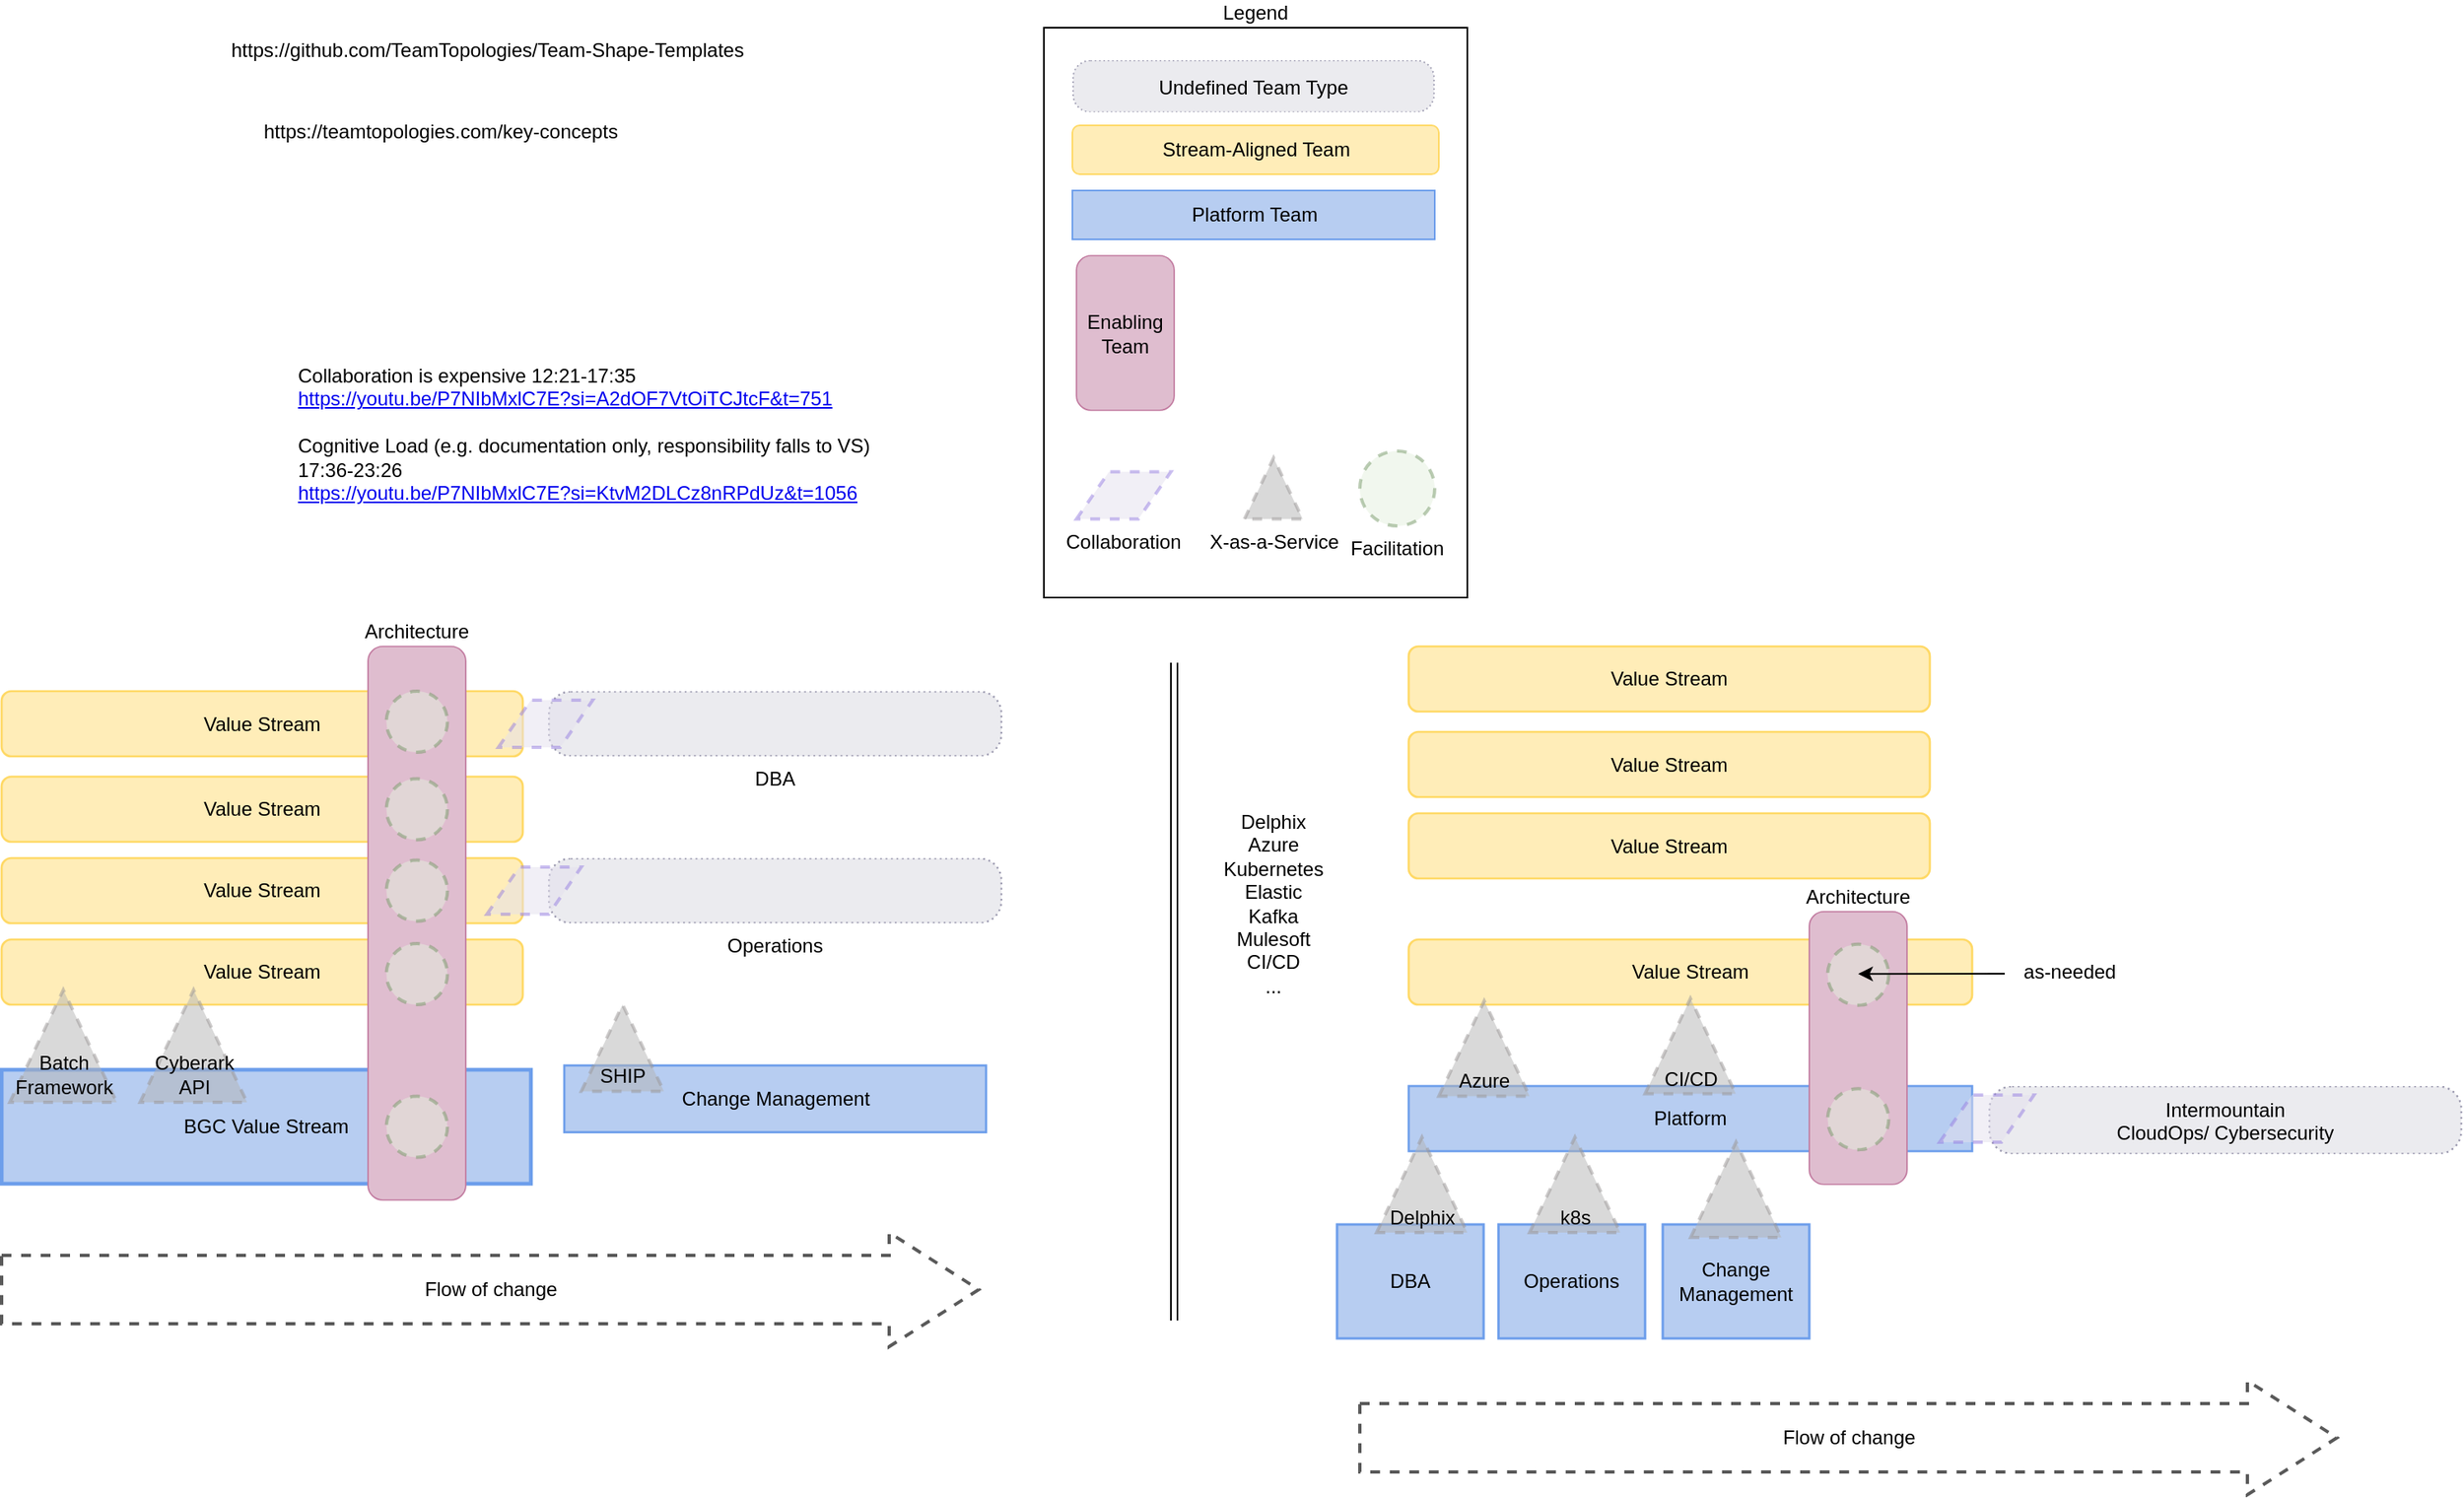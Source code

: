 <mxfile version="21.0.6" type="github">
  <diagram name="Page-1" id="b2X0Cin1PfoKi7R9eayR">
    <mxGraphModel dx="2736" dy="3094" grid="1" gridSize="10" guides="1" tooltips="1" connect="1" arrows="1" fold="1" page="1" pageScale="1" pageWidth="850" pageHeight="1100" math="0" shadow="0">
      <root>
        <mxCell id="0" />
        <mxCell id="1" parent="0" />
        <mxCell id="fTQG1C9vcmR5dNO8YUxH-51" value="Operations" style="shape=stencil(tVTLboMwEPyavVZgq4l6bAw595Af2JBNY8XYyLh5/H0MS6WiAqkqONkz650dP9YgVX3CikAkFksCmYEQHwbD0fkykjvCOIg4u3IsFQnjE+NVB7GuqAjMXdBr3BviSB28O9NVH0KXIhpe5pC8QyOWgFSFszama2frXuRHPMqgtiHiG8t0he89VJHXJQXynVtmQWz/LvvyuoxwupDfvuy3+9n9zifcd5wudXGzCaf/l5UqMmOPW6o9FudP777sYdCMbzpq+r0/6cpBPyNVpYo9TxN2uJELZ5yPBI9tNRBylb3l+Wb6bI/amOHszVpl2yc302Szg4lFowvajf/aX8vy/9cSDw==);whiteSpace=wrap;html=1;fontColor=#000000;fillColor=#BBD2F6;strokeColor=#6D9EEB;" vertex="1" parent="1">
          <mxGeometry x="859.14" y="-1035" width="90" height="70" as="geometry" />
        </mxCell>
        <mxCell id="fTQG1C9vcmR5dNO8YUxH-52" value="DBA" style="shape=stencil(tVTLboMwEPyavVZgq4l6bAw595Af2JBNY8XYyLh5/H0MS6WiAqkqONkz650dP9YgVX3CikAkFksCmYEQHwbD0fkykjvCOIg4u3IsFQnjE+NVB7GuqAjMXdBr3BviSB28O9NVH0KXIhpe5pC8QyOWgFSFszama2frXuRHPMqgtiHiG8t0he89VJHXJQXynVtmQWz/LvvyuoxwupDfvuy3+9n9zifcd5wudXGzCaf/l5UqMmOPW6o9FudP777sYdCMbzpq+r0/6cpBPyNVpYo9TxN2uJELZ5yPBI9tNRBylb3l+Wb6bI/amOHszVpl2yc302Szg4lFowvajf/aX8vy/9cSDw==);whiteSpace=wrap;html=1;fontColor=#000000;fillColor=#BBD2F6;strokeColor=#6D9EEB;" vertex="1" parent="1">
          <mxGeometry x="760" y="-1035" width="90" height="70" as="geometry" />
        </mxCell>
        <mxCell id="JFUwCKO8B1FGGGvDRDL4-5" value="Platform" style="shape=stencil(tVTLboMwEPyavVZgq4l6bAw595Af2JBNY8XYyLh5/H0MS6WiAqkqONkz650dP9YgVX3CikAkFksCmYEQHwbD0fkykjvCOIg4u3IsFQnjE+NVB7GuqAjMXdBr3BviSB28O9NVH0KXIhpe5pC8QyOWgFSFszama2frXuRHPMqgtiHiG8t0he89VJHXJQXynVtmQWz/LvvyuoxwupDfvuy3+9n9zifcd5wudXGzCaf/l5UqMmOPW6o9FudP777sYdCMbzpq+r0/6cpBPyNVpYo9TxN2uJELZ5yPBI9tNRBylb3l+Wb6bI/amOHszVpl2yc302Szg4lFowvajf/aX8vy/9cSDw==);whiteSpace=wrap;html=1;fontColor=#000000;fillColor=#BBD2F6;strokeColor=#6D9EEB;" parent="1" vertex="1">
          <mxGeometry x="804" y="-1120" width="346" height="40" as="geometry" />
        </mxCell>
        <mxCell id="JFUwCKO8B1FGGGvDRDL4-4" value="Value Stream" style="shape=stencil(tVRRboMwDD2NPztBoqH2swvlAtsFUnDbqCFBIW232y/EVBpaodMEX+Q9288vIQ5w0Z5kg8ASI2sEngNj796hrFdbrY4GqxD6CDDwYXWjjJQlhE+Esx7KtsHSE3eVTsm9Roq03tkz3lTl+xLW8XwHyRY6sQS4KK0xoVxZ0w4iP+JBRirjA/4kmb7x1wA16FSNHl3vllhgxd9lX16XEU4X8juUvbuf3e98wkPH6VI/bjbh9P+yXARm7HJzsZfl+ejsxVQPzcSI68Zq+tI/Gc2HpkZac3GwDic80TSXVlsXCPrGbsB4UeSbLJs+4IPSeqx6l7+tn1eTg4mk0YS48V/7iyw9hZH4Bg==);whiteSpace=wrap;html=1;strokeWidth=2;fillColor=#FFEDB8;strokeColor=#FFD966;" parent="1" vertex="1">
          <mxGeometry x="804" y="-1210" width="346" height="40" as="geometry" />
        </mxCell>
        <mxCell id="JFUwCKO8B1FGGGvDRDL4-2" value="Architecture" style="shape=stencil(tVTtjoIwEHya/r1Ae8b7q0WewBeouKeN0JJSv97epdu7HBHQXCAhgZnpzk5Dt0zI5qhqYDwxqgImMsb5xqhdqc0ByS2oChn8upKWfiaEjxF/RayaGgpP5EU5jRZASuOdPcFV732s4S0vNixZodo+QhbWGCzX1jQd5Y+ONkobj/hGNrHxvYNqcLoCDy7GI5bx/H3bj8U8xulMebu2P+knzzudcTdxOtePm8w4/b+tkMgMHW4hd6o4HZw9m31vmKC4dqzGD/2r2exNNdBbyG/rYCQUjXNhS+uQoHdox7iQfLleDTT9tddl2V+d5etM5q+rKcHIosEFYeNP+wssXYOBeAA=);whiteSpace=wrap;html=1;rotation=0;fontColor=#000000;strokeColor=#C9DFBE;fillColor=#C9DFBE;labelPosition=center;verticalLabelPosition=top;align=center;verticalAlign=bottom;" parent="1" vertex="1">
          <mxGeometry x="1050" y="-1227.12" width="60" height="167.5" as="geometry" />
        </mxCell>
        <mxCell id="fTQG1C9vcmR5dNO8YUxH-10" value="Change Management" style="shape=stencil(tVTLboMwEPyavVZgq4l6bAw595Af2JBNY8XYyLh5/H0MS6WiAqkqONkz650dP9YgVX3CikAkFksCmYEQHwbD0fkykjvCOIg4u3IsFQnjE+NVB7GuqAjMXdBr3BviSB28O9NVH0KXIhpe5pC8QyOWgFSFszama2frXuRHPMqgtiHiG8t0he89VJHXJQXynVtmQWz/LvvyuoxwupDfvuy3+9n9zifcd5wudXGzCaf/l5UqMmOPW6o9FudP777sYdCMbzpq+r0/6cpBPyNVpYo9TxN2uJELZ5yPBI9tNRBylb3l+Wb6bI/amOHszVpl2yc302Szg4lFowvajf/aX8vy/9cSDw==);whiteSpace=wrap;html=1;fontColor=#000000;fillColor=#BBD2F6;strokeColor=#6D9EEB;" vertex="1" parent="1">
          <mxGeometry x="285.5" y="-1132.63" width="259" height="41" as="geometry" />
        </mxCell>
        <mxCell id="fTQG1C9vcmR5dNO8YUxH-9" value="BGC Value Stream" style="shape=stencil(tVTLboMwEPyavVZgq4l6bAw595Af2JBNY8XYyLh5/H0MS6WiAqkqONkz650dP9YgVX3CikAkFksCmYEQHwbD0fkykjvCOIg4u3IsFQnjE+NVB7GuqAjMXdBr3BviSB28O9NVH0KXIhpe5pC8QyOWgFSFszama2frXuRHPMqgtiHiG8t0he89VJHXJQXynVtmQWz/LvvyuoxwupDfvuy3+9n9zifcd5wudXGzCaf/l5UqMmOPW6o9FudP777sYdCMbzpq+r0/6cpBPyNVpYo9TxN2uJELZ5yPBI9tNRBylb3l+Wb6bI/amOHszVpl2yc302Szg4lFowvajf/aX8vy/9cSDw==);whiteSpace=wrap;html=1;fontColor=#000000;fillColor=#BBD2F6;strokeColor=#6D9EEB;" vertex="1" parent="1">
          <mxGeometry x="-60" y="-1130" width="325" height="70" as="geometry" />
        </mxCell>
        <mxCell id="JFUwCKO8B1FGGGvDRDL4-1" value="Value Stream" style="shape=stencil(tVRRboMwDD2NPztBoqH2swvlAtsFUnDbqCFBIW232y/EVBpaodMEX+Q9288vIQ5w0Z5kg8ASI2sEngNj796hrFdbrY4GqxD6CDDwYXWjjJQlhE+Esx7KtsHSE3eVTsm9Roq03tkz3lTl+xLW8XwHyRY6sQS4KK0xoVxZ0w4iP+JBRirjA/4kmb7x1wA16FSNHl3vllhgxd9lX16XEU4X8juUvbuf3e98wkPH6VI/bjbh9P+yXARm7HJzsZfl+ejsxVQPzcSI68Zq+tI/Gc2HpkZac3GwDic80TSXVlsXCPrGbsB4UeSbLJs+4IPSeqx6l7+tn1eTg4mk0YS48V/7iyw9hZH4Bg==);whiteSpace=wrap;html=1;strokeWidth=2;fillColor=#FFEDB8;strokeColor=#FFD966;" parent="1" vertex="1">
          <mxGeometry x="804" y="-1287.5" width="320" height="40" as="geometry" />
        </mxCell>
        <mxCell id="JFUwCKO8B1FGGGvDRDL4-3" value="Value Stream" style="shape=stencil(tVRRboMwDD2NPztBoqH2swvlAtsFUnDbqCFBIW232y/EVBpaodMEX+Q9288vIQ5w0Z5kg8ASI2sEngNj796hrFdbrY4GqxD6CDDwYXWjjJQlhE+Esx7KtsHSE3eVTsm9Roq03tkz3lTl+xLW8XwHyRY6sQS4KK0xoVxZ0w4iP+JBRirjA/4kmb7x1wA16FSNHl3vllhgxd9lX16XEU4X8juUvbuf3e98wkPH6VI/bjbh9P+yXARm7HJzsZfl+ejsxVQPzcSI68Zq+tI/Gc2HpkZac3GwDic80TSXVlsXCPrGbsB4UeSbLJs+4IPSeqx6l7+tn1eTg4mk0YS48V/7iyw9hZH4Bg==);whiteSpace=wrap;html=1;strokeWidth=2;fillColor=#FFEDB8;strokeColor=#FFD966;" parent="1" vertex="1">
          <mxGeometry x="804" y="-1337.5" width="320" height="40" as="geometry" />
        </mxCell>
        <mxCell id="JFUwCKO8B1FGGGvDRDL4-6" value="Flow of change" style="html=1;shadow=0;dashed=1;align=center;verticalAlign=middle;shape=mxgraph.arrows2.arrow;dy=0.4;dx=55;notch=0;strokeWidth=2;strokeColor=#595959;" parent="1" vertex="1">
          <mxGeometry x="774" y="-939" width="600" height="70" as="geometry" />
        </mxCell>
        <mxCell id="JFUwCKO8B1FGGGvDRDL4-8" value="Azure" style="verticalLabelPosition=middle;verticalAlign=bottom;html=1;shape=mxgraph.basic.acute_triangle;dx=0.5;strokeColor=#999696;strokeWidth=2;fillColor=#B4B4B4;fontFamily=Helvetica;labelPosition=center;align=center;sketch=0;opacity=50;dashed=1;" parent="1" vertex="1">
          <mxGeometry x="822.5" y="-1172.25" width="55.72" height="58.5" as="geometry" />
        </mxCell>
        <mxCell id="JFUwCKO8B1FGGGvDRDL4-9" value="Value Stream" style="shape=stencil(tVRRboMwDD2NPztBoqH2swvlAtsFUnDbqCFBIW232y/EVBpaodMEX+Q9288vIQ5w0Z5kg8ASI2sEngNj796hrFdbrY4GqxD6CDDwYXWjjJQlhE+Esx7KtsHSE3eVTsm9Roq03tkz3lTl+xLW8XwHyRY6sQS4KK0xoVxZ0w4iP+JBRirjA/4kmb7x1wA16FSNHl3vllhgxd9lX16XEU4X8juUvbuf3e98wkPH6VI/bjbh9P+yXARm7HJzsZfl+ejsxVQPzcSI68Zq+tI/Gc2HpkZac3GwDic80TSXVlsXCPrGbsB4UeSbLJs+4IPSeqx6l7+tn1eTg4mk0YS48V/7iyw9hZH4Bg==);whiteSpace=wrap;html=1;strokeWidth=2;fillColor=#FFEDB8;strokeColor=#FFD966;" parent="1" vertex="1">
          <mxGeometry x="804" y="-1390" width="320" height="40" as="geometry" />
        </mxCell>
        <mxCell id="JFUwCKO8B1FGGGvDRDL4-13" value="" style="ellipse;whiteSpace=wrap;html=1;aspect=fixed;opacity=50;fillColor=#E3EFDE;strokeColor=#78996B;strokeWidth=2;dashed=1;" parent="1" vertex="1">
          <mxGeometry x="1061.25" y="-1207.12" width="37.5" height="37.5" as="geometry" />
        </mxCell>
        <mxCell id="JFUwCKO8B1FGGGvDRDL4-16" value="Value Stream" style="shape=stencil(tVRRboMwDD2NPztBoqH2swvlAtsFUnDbqCFBIW232y/EVBpaodMEX+Q9288vIQ5w0Z5kg8ASI2sEngNj796hrFdbrY4GqxD6CDDwYXWjjJQlhE+Esx7KtsHSE3eVTsm9Roq03tkz3lTl+xLW8XwHyRY6sQS4KK0xoVxZ0w4iP+JBRirjA/4kmb7x1wA16FSNHl3vllhgxd9lX16XEU4X8juUvbuf3e98wkPH6VI/bjbh9P+yXARm7HJzsZfl+ejsxVQPzcSI68Zq+tI/Gc2HpkZac3GwDic80TSXVlsXCPrGbsB4UeSbLJs+4IPSeqx6l7+tn1eTg4mk0YS48V/7iyw9hZH4Bg==);whiteSpace=wrap;html=1;strokeWidth=2;fillColor=#FFEDB8;strokeColor=#FFD966;" parent="1" vertex="1">
          <mxGeometry x="-60" y="-1260" width="320" height="40" as="geometry" />
        </mxCell>
        <mxCell id="JFUwCKO8B1FGGGvDRDL4-17" value="Value Stream" style="shape=stencil(tVRRboMwDD2NPztBoqH2swvlAtsFUnDbqCFBIW232y/EVBpaodMEX+Q9288vIQ5w0Z5kg8ASI2sEngNj796hrFdbrY4GqxD6CDDwYXWjjJQlhE+Esx7KtsHSE3eVTsm9Roq03tkz3lTl+xLW8XwHyRY6sQS4KK0xoVxZ0w4iP+JBRirjA/4kmb7x1wA16FSNHl3vllhgxd9lX16XEU4X8juUvbuf3e98wkPH6VI/bjbh9P+yXARm7HJzsZfl+ejsxVQPzcSI68Zq+tI/Gc2HpkZac3GwDic80TSXVlsXCPrGbsB4UeSbLJs+4IPSeqx6l7+tn1eTg4mk0YS48V/7iyw9hZH4Bg==);whiteSpace=wrap;html=1;strokeWidth=2;fillColor=#FFEDB8;strokeColor=#FFD966;" parent="1" vertex="1">
          <mxGeometry x="-60" y="-1310" width="320" height="40" as="geometry" />
        </mxCell>
        <mxCell id="JFUwCKO8B1FGGGvDRDL4-18" value="Value Stream" style="shape=stencil(tVRRboMwDD2NPztBoqH2swvlAtsFUnDbqCFBIW232y/EVBpaodMEX+Q9288vIQ5w0Z5kg8ASI2sEngNj796hrFdbrY4GqxD6CDDwYXWjjJQlhE+Esx7KtsHSE3eVTsm9Roq03tkz3lTl+xLW8XwHyRY6sQS4KK0xoVxZ0w4iP+JBRirjA/4kmb7x1wA16FSNHl3vllhgxd9lX16XEU4X8juUvbuf3e98wkPH6VI/bjbh9P+yXARm7HJzsZfl+ejsxVQPzcSI68Zq+tI/Gc2HpkZac3GwDic80TSXVlsXCPrGbsB4UeSbLJs+4IPSeqx6l7+tn1eTg4mk0YS48V/7iyw9hZH4Bg==);whiteSpace=wrap;html=1;strokeWidth=2;fillColor=#FFEDB8;strokeColor=#FFD966;" parent="1" vertex="1">
          <mxGeometry x="-60" y="-1210" width="320" height="40" as="geometry" />
        </mxCell>
        <mxCell id="JFUwCKO8B1FGGGvDRDL4-20" value="Flow of change" style="html=1;shadow=0;dashed=1;align=center;verticalAlign=middle;shape=mxgraph.arrows2.arrow;dy=0.4;dx=55;notch=0;strokeWidth=2;strokeColor=#595959;" parent="1" vertex="1">
          <mxGeometry x="-60" y="-1030" width="600" height="70" as="geometry" />
        </mxCell>
        <mxCell id="JFUwCKO8B1FGGGvDRDL4-23" value="Value Stream" style="shape=stencil(tVRRboMwDD2NPztBoqH2swvlAtsFUnDbqCFBIW232y/EVBpaodMEX+Q9288vIQ5w0Z5kg8ASI2sEngNj796hrFdbrY4GqxD6CDDwYXWjjJQlhE+Esx7KtsHSE3eVTsm9Roq03tkz3lTl+xLW8XwHyRY6sQS4KK0xoVxZ0w4iP+JBRirjA/4kmb7x1wA16FSNHl3vllhgxd9lX16XEU4X8juUvbuf3e98wkPH6VI/bjbh9P+yXARm7HJzsZfl+ejsxVQPzcSI68Zq+tI/Gc2HpkZac3GwDic80TSXVlsXCPrGbsB4UeSbLJs+4IPSeqx6l7+tn1eTg4mk0YS48V/7iyw9hZH4Bg==);whiteSpace=wrap;html=1;strokeWidth=2;fillColor=#FFEDB8;strokeColor=#FFD966;" parent="1" vertex="1">
          <mxGeometry x="-60" y="-1362.5" width="320" height="40" as="geometry" />
        </mxCell>
        <mxCell id="JFUwCKO8B1FGGGvDRDL4-24" value="Architecture" style="shape=stencil(tVTtjoIwEHya/r1Ae8b7q0WewBeouKeN0JJSv97epdu7HBHQXCAhgZnpzk5Dt0zI5qhqYDwxqgImMsb5xqhdqc0ByS2oChn8upKWfiaEjxF/RayaGgpP5EU5jRZASuOdPcFV732s4S0vNixZodo+QhbWGCzX1jQd5Y+ONkobj/hGNrHxvYNqcLoCDy7GI5bx/H3bj8U8xulMebu2P+knzzudcTdxOtePm8w4/b+tkMgMHW4hd6o4HZw9m31vmKC4dqzGD/2r2exNNdBbyG/rYCQUjXNhS+uQoHdox7iQfLleDTT9tddl2V+d5etM5q+rKcHIosEFYeNP+wssXYOBeAA=);whiteSpace=wrap;html=1;rotation=0;fontColor=#000000;strokeColor=#C9DFBE;fillColor=#C9DFBE;labelPosition=center;verticalLabelPosition=top;align=center;verticalAlign=bottom;" parent="1" vertex="1">
          <mxGeometry x="165" y="-1390" width="60" height="340" as="geometry" />
        </mxCell>
        <mxCell id="JFUwCKO8B1FGGGvDRDL4-25" value="" style="ellipse;whiteSpace=wrap;html=1;aspect=fixed;opacity=50;fillColor=#E3EFDE;strokeColor=#78996B;strokeWidth=2;dashed=1;" parent="1" vertex="1">
          <mxGeometry x="176.25" y="-1362.5" width="37.5" height="37.5" as="geometry" />
        </mxCell>
        <mxCell id="JFUwCKO8B1FGGGvDRDL4-26" value="" style="ellipse;whiteSpace=wrap;html=1;aspect=fixed;opacity=50;fillColor=#E3EFDE;strokeColor=#78996B;strokeWidth=2;dashed=1;" parent="1" vertex="1">
          <mxGeometry x="176.25" y="-1308.75" width="37.5" height="37.5" as="geometry" />
        </mxCell>
        <mxCell id="JFUwCKO8B1FGGGvDRDL4-27" value="" style="ellipse;whiteSpace=wrap;html=1;aspect=fixed;opacity=50;fillColor=#E3EFDE;strokeColor=#78996B;strokeWidth=2;dashed=1;" parent="1" vertex="1">
          <mxGeometry x="176.25" y="-1258.75" width="37.5" height="37.5" as="geometry" />
        </mxCell>
        <mxCell id="JFUwCKO8B1FGGGvDRDL4-28" value="" style="ellipse;whiteSpace=wrap;html=1;aspect=fixed;opacity=50;fillColor=#E3EFDE;strokeColor=#78996B;strokeWidth=2;dashed=1;" parent="1" vertex="1">
          <mxGeometry x="176.25" y="-1207.5" width="37.5" height="37.5" as="geometry" />
        </mxCell>
        <mxCell id="JFUwCKO8B1FGGGvDRDL4-29" value="DBA" style="shape=image;verticalLabelPosition=bottom;verticalAlign=top;imageAspect=0;aspect=fixed;image=data:image/svg+xml,PHN2ZyB4bWxucz0iaHR0cDovL3d3dy53My5vcmcvMjAwMC9zdmciIHdpZHRoPSI1MDEuOTk0IiBoZWlnaHQ9IjcyIiB2aWV3Qm94PSIwIDAgMTMyLjgxOSAxNi40MDQiPiYjeGE7ICAgIDxyZWN0IHg9IjMwLjY1OSIgeT0iMTQ1LjU4IiB3aWR0aD0iMTMyLjI5IiBoZWlnaHQ9IjE4Ljg3NSIgZmlsbC1ydWxlPSJldmVub2RkIiByeD0iNi4zNSIgcnk9IjYuMzUiIHRyYW5zZm9ybT0idHJhbnNsYXRlKC0zMC4zOTQgLTE0Ni44KSIgZmlsbD0iI2ViZWJlZiIgc3Ryb2tlPSIjOWI5OWFmIiBzdHJva2Utd2lkdGg9Ii41MjkiIHN0cm9rZS1kYXNoYXJyYXk9Ii41MjkxNjcsMS4wNTgzMyIvPiYjeGE7PC9zdmc+" parent="1" vertex="1">
          <mxGeometry x="275.55" y="-1362.5" width="278.89" height="40" as="geometry" />
        </mxCell>
        <mxCell id="JFUwCKO8B1FGGGvDRDL4-30" value="Operations" style="shape=image;verticalLabelPosition=bottom;verticalAlign=top;imageAspect=0;aspect=fixed;image=data:image/svg+xml,PHN2ZyB4bWxucz0iaHR0cDovL3d3dy53My5vcmcvMjAwMC9zdmciIHdpZHRoPSI1MDEuOTk0IiBoZWlnaHQ9IjcyIiB2aWV3Qm94PSIwIDAgMTMyLjgxOSAxNi40MDQiPiYjeGE7ICAgIDxyZWN0IHg9IjMwLjY1OSIgeT0iMTQ1LjU4IiB3aWR0aD0iMTMyLjI5IiBoZWlnaHQ9IjE4Ljg3NSIgZmlsbC1ydWxlPSJldmVub2RkIiByeD0iNi4zNSIgcnk9IjYuMzUiIHRyYW5zZm9ybT0idHJhbnNsYXRlKC0zMC4zOTQgLTE0Ni44KSIgZmlsbD0iI2ViZWJlZiIgc3Ryb2tlPSIjOWI5OWFmIiBzdHJva2Utd2lkdGg9Ii41MjkiIHN0cm9rZS1kYXNoYXJyYXk9Ii41MjkxNjcsMS4wNTgzMyIvPiYjeGE7PC9zdmc+" parent="1" vertex="1">
          <mxGeometry x="275.55" y="-1260" width="278.89" height="40" as="geometry" />
        </mxCell>
        <mxCell id="JFUwCKO8B1FGGGvDRDL4-31" value="Legend" style="rounded=0;whiteSpace=wrap;html=1;labelPosition=center;verticalLabelPosition=top;align=center;verticalAlign=bottom;" parent="1" vertex="1">
          <mxGeometry x="580" y="-1770" width="260" height="350" as="geometry" />
        </mxCell>
        <mxCell id="JFUwCKO8B1FGGGvDRDL4-32" value="Undefined Team Type" style="shape=image;verticalLabelPosition=middle;verticalAlign=middle;imageAspect=0;aspect=fixed;image=data:image/svg+xml,PHN2ZyB4bWxucz0iaHR0cDovL3d3dy53My5vcmcvMjAwMC9zdmciIHdpZHRoPSI1MDEuOTk0IiBoZWlnaHQ9IjcyIiB2aWV3Qm94PSIwIDAgMTMyLjgxOSAxNi40MDQiPiYjeGE7ICAgIDxyZWN0IHg9IjMwLjY1OSIgeT0iMTQ1LjU4IiB3aWR0aD0iMTMyLjI5IiBoZWlnaHQ9IjE4Ljg3NSIgZmlsbC1ydWxlPSJldmVub2RkIiByeD0iNi4zNSIgcnk9IjYuMzUiIHRyYW5zZm9ybT0idHJhbnNsYXRlKC0zMC4zOTQgLTE0Ni44KSIgZmlsbD0iI2ViZWJlZiIgc3Ryb2tlPSIjOWI5OWFmIiBzdHJva2Utd2lkdGg9Ii41MjkiIHN0cm9rZS1kYXNoYXJyYXk9Ii41MjkxNjcsMS4wNTgzMyIvPiYjeGE7PC9zdmc+;labelPosition=center;align=center;" parent="1" vertex="1">
          <mxGeometry x="597.5" y="-1750" width="222.5" height="31.91" as="geometry" />
        </mxCell>
        <mxCell id="JFUwCKO8B1FGGGvDRDL4-33" value="Stream-Aligned Team" style="shape=stencil(tVRRboMwDD2NPztBoqH2swvlAtsFUnDbqCFBIW232y/EVBpaodMEX+Q9288vIQ5w0Z5kg8ASI2sEngNj796hrFdbrY4GqxD6CDDwYXWjjJQlhE+Esx7KtsHSE3eVTsm9Roq03tkz3lTl+xLW8XwHyRY6sQS4KK0xoVxZ0w4iP+JBRirjA/4kmb7x1wA16FSNHl3vllhgxd9lX16XEU4X8juUvbuf3e98wkPH6VI/bjbh9P+yXARm7HJzsZfl+ejsxVQPzcSI68Zq+tI/Gc2HpkZac3GwDic80TSXVlsXCPrGbsB4UeSbLJs+4IPSeqx6l7+tn1eTg4mk0YS48V/7iyw9hZH4Bg==);whiteSpace=wrap;html=1;strokeWidth=2;fillColor=#FFEDB8;strokeColor=#FFD966;" parent="1" vertex="1">
          <mxGeometry x="597.5" y="-1710" width="225" height="30" as="geometry" />
        </mxCell>
        <mxCell id="JFUwCKO8B1FGGGvDRDL4-34" value="Enabling&lt;br&gt;Team" style="shape=stencil(tVTtjoIwEHya/r1Ae8b7q0WewBeouKeN0JJSv97epdu7HBHQXCAhgZnpzk5Dt0zI5qhqYDwxqgImMsb5xqhdqc0ByS2oChn8upKWfiaEjxF/RayaGgpP5EU5jRZASuOdPcFV732s4S0vNixZodo+QhbWGCzX1jQd5Y+ONkobj/hGNrHxvYNqcLoCDy7GI5bx/H3bj8U8xulMebu2P+knzzudcTdxOtePm8w4/b+tkMgMHW4hd6o4HZw9m31vmKC4dqzGD/2r2exNNdBbyG/rYCQUjXNhS+uQoHdox7iQfLleDTT9tddl2V+d5etM5q+rKcHIosEFYeNP+wssXYOBeAA=);whiteSpace=wrap;html=1;rotation=0;fontColor=#000000;strokeColor=#C9DFBE;fillColor=#C9DFBE;" parent="1" vertex="1">
          <mxGeometry x="600" y="-1630" width="60" height="95" as="geometry" />
        </mxCell>
        <mxCell id="JFUwCKO8B1FGGGvDRDL4-35" value="" style="shape=parallelogram;perimeter=parallelogramPerimeter;whiteSpace=wrap;html=1;fixedSize=1;fillColor=#E3E0EE;strokeColor=#967EE2;opacity=50;strokeWidth=2;dashed=1;" parent="1" vertex="1">
          <mxGeometry x="245" y="-1357" width="58" height="29" as="geometry" />
        </mxCell>
        <UserObject label="https://github.com/TeamTopologies/Team-Shape-Templates" link="https://github.com/TeamTopologies/Team-Shape-Templates" id="JFUwCKO8B1FGGGvDRDL4-36">
          <mxCell style="text;whiteSpace=wrap;html=1;" parent="1" vertex="1">
            <mxGeometry x="78.75" y="-1770" width="350" height="40" as="geometry" />
          </mxCell>
        </UserObject>
        <mxCell id="JFUwCKO8B1FGGGvDRDL4-37" value="Collaboration" style="shape=parallelogram;perimeter=parallelogramPerimeter;whiteSpace=wrap;html=1;fixedSize=1;fillColor=#E3E0EE;strokeColor=#967EE2;opacity=50;strokeWidth=2;dashed=1;labelPosition=center;verticalLabelPosition=bottom;align=center;verticalAlign=top;" parent="1" vertex="1">
          <mxGeometry x="600" y="-1497.25" width="58" height="29" as="geometry" />
        </mxCell>
        <mxCell id="fTQG1C9vcmR5dNO8YUxH-1" value="X-as-a-Service" style="verticalLabelPosition=bottom;verticalAlign=top;html=1;shape=mxgraph.basic.acute_triangle;dx=0.5;strokeColor=#999696;strokeWidth=2;fillColor=#B4B4B4;fontFamily=Helvetica;labelPosition=center;align=center;sketch=0;opacity=50;dashed=1;" vertex="1" parent="1">
          <mxGeometry x="703.17" y="-1505.75" width="35.72" height="37.5" as="geometry" />
        </mxCell>
        <mxCell id="fTQG1C9vcmR5dNO8YUxH-2" value="Facilitation" style="ellipse;whiteSpace=wrap;html=1;aspect=fixed;opacity=50;fillColor=#E3EFDE;strokeColor=#78996B;strokeWidth=2;dashed=1;labelPosition=center;verticalLabelPosition=bottom;align=center;verticalAlign=top;" vertex="1" parent="1">
          <mxGeometry x="774" y="-1510" width="46" height="46" as="geometry" />
        </mxCell>
        <UserObject label="https://teamtopologies.com/key-concepts" link="https://teamtopologies.com/key-concepts" id="fTQG1C9vcmR5dNO8YUxH-3">
          <mxCell style="text;whiteSpace=wrap;html=1;" vertex="1" parent="1">
            <mxGeometry x="98.75" y="-1720" width="250" height="40" as="geometry" />
          </mxCell>
        </UserObject>
        <mxCell id="fTQG1C9vcmR5dNO8YUxH-5" value="Batch&lt;br&gt;Framework" style="verticalLabelPosition=middle;verticalAlign=bottom;html=1;shape=mxgraph.basic.acute_triangle;dx=0.5;strokeColor=#999696;strokeWidth=2;fillColor=#B4B4B4;fontFamily=Helvetica;labelPosition=center;align=center;sketch=0;opacity=50;dashed=1;" vertex="1" parent="1">
          <mxGeometry x="-55" y="-1179" width="65.72" height="69" as="geometry" />
        </mxCell>
        <mxCell id="fTQG1C9vcmR5dNO8YUxH-6" value="Cyberark&lt;br&gt;API" style="verticalLabelPosition=middle;verticalAlign=bottom;html=1;shape=mxgraph.basic.acute_triangle;dx=0.5;strokeColor=#999696;strokeWidth=2;fillColor=#B4B4B4;fontFamily=Helvetica;labelPosition=center;align=center;sketch=0;opacity=50;dashed=1;" vertex="1" parent="1">
          <mxGeometry x="25" y="-1179" width="65.72" height="69" as="geometry" />
        </mxCell>
        <mxCell id="fTQG1C9vcmR5dNO8YUxH-7" value="" style="ellipse;whiteSpace=wrap;html=1;aspect=fixed;opacity=50;fillColor=#E3EFDE;strokeColor=#78996B;strokeWidth=2;dashed=1;" vertex="1" parent="1">
          <mxGeometry x="176.25" y="-1113.75" width="37.5" height="37.5" as="geometry" />
        </mxCell>
        <mxCell id="fTQG1C9vcmR5dNO8YUxH-8" value="SHIP" style="verticalLabelPosition=middle;verticalAlign=bottom;html=1;shape=mxgraph.basic.acute_triangle;dx=0.5;strokeColor=#999696;strokeWidth=2;fillColor=#B4B4B4;fontFamily=Helvetica;labelPosition=center;align=center;sketch=0;opacity=50;dashed=1;" vertex="1" parent="1">
          <mxGeometry x="295.95" y="-1170" width="50.72" height="53.25" as="geometry" />
        </mxCell>
        <mxCell id="fTQG1C9vcmR5dNO8YUxH-11" value="" style="shape=parallelogram;perimeter=parallelogramPerimeter;whiteSpace=wrap;html=1;fixedSize=1;fillColor=#E3E0EE;strokeColor=#967EE2;opacity=50;strokeWidth=2;dashed=1;" vertex="1" parent="1">
          <mxGeometry x="237.95" y="-1254.5" width="58" height="29" as="geometry" />
        </mxCell>
        <mxCell id="fTQG1C9vcmR5dNO8YUxH-12" value="Platform Team" style="shape=stencil(tVTLboMwEPyavVZgq4l6bAw595Af2JBNY8XYyLh5/H0MS6WiAqkqONkz650dP9YgVX3CikAkFksCmYEQHwbD0fkykjvCOIg4u3IsFQnjE+NVB7GuqAjMXdBr3BviSB28O9NVH0KXIhpe5pC8QyOWgFSFszama2frXuRHPMqgtiHiG8t0he89VJHXJQXynVtmQWz/LvvyuoxwupDfvuy3+9n9zifcd5wudXGzCaf/l5UqMmOPW6o9FudP777sYdCMbzpq+r0/6cpBPyNVpYo9TxN2uJELZ5yPBI9tNRBylb3l+Wb6bI/amOHszVpl2yc302Szg4lFowvajf/aX8vy/9cSDw==);whiteSpace=wrap;html=1;fontColor=#000000;fillColor=#BBD2F6;strokeColor=#6D9EEB;" vertex="1" parent="1">
          <mxGeometry x="597.5" y="-1670" width="222.5" height="30" as="geometry" />
        </mxCell>
        <mxCell id="fTQG1C9vcmR5dNO8YUxH-34" value="Delphix&lt;br&gt;Azure&lt;br&gt;Kubernetes&lt;br&gt;Elastic&lt;br&gt;Kafka&lt;br&gt;Mulesoft&lt;br&gt;CI/CD&lt;br&gt;..." style="text;strokeColor=none;align=center;fillColor=none;html=1;verticalAlign=middle;whiteSpace=wrap;rounded=0;" vertex="1" parent="1">
          <mxGeometry x="691.03" y="-1247.5" width="60" height="30" as="geometry" />
        </mxCell>
        <mxCell id="fTQG1C9vcmR5dNO8YUxH-35" value="" style="edgeStyle=none;orthogonalLoop=1;jettySize=auto;html=1;rounded=0;shape=link;" edge="1" parent="1">
          <mxGeometry width="80" relative="1" as="geometry">
            <mxPoint x="660" y="-976" as="sourcePoint" />
            <mxPoint x="660" y="-1380" as="targetPoint" />
            <Array as="points" />
          </mxGeometry>
        </mxCell>
        <mxCell id="fTQG1C9vcmR5dNO8YUxH-36" value="" style="ellipse;whiteSpace=wrap;html=1;aspect=fixed;opacity=50;fillColor=#E3EFDE;strokeColor=#78996B;strokeWidth=2;dashed=1;" vertex="1" parent="1">
          <mxGeometry x="1061.25" y="-1118.37" width="37.5" height="37.5" as="geometry" />
        </mxCell>
        <mxCell id="fTQG1C9vcmR5dNO8YUxH-38" value="Delphix" style="verticalLabelPosition=middle;verticalAlign=bottom;html=1;shape=mxgraph.basic.acute_triangle;dx=0.5;strokeColor=#999696;strokeWidth=2;fillColor=#B4B4B4;fontFamily=Helvetica;labelPosition=center;align=center;sketch=0;opacity=50;dashed=1;" vertex="1" parent="1">
          <mxGeometry x="784.28" y="-1088.5" width="55.72" height="58.5" as="geometry" />
        </mxCell>
        <mxCell id="fTQG1C9vcmR5dNO8YUxH-39" value="Intermountain&#xa;CloudOps/ Cybersecurity" style="shape=image;verticalLabelPosition=middle;verticalAlign=middle;imageAspect=0;aspect=fixed;image=data:image/svg+xml,PHN2ZyB4bWxucz0iaHR0cDovL3d3dy53My5vcmcvMjAwMC9zdmciIHdpZHRoPSI1MDEuOTk0IiBoZWlnaHQ9IjcyIiB2aWV3Qm94PSIwIDAgMTMyLjgxOSAxNi40MDQiPiYjeGE7ICAgIDxyZWN0IHg9IjMwLjY1OSIgeT0iMTQ1LjU4IiB3aWR0aD0iMTMyLjI5IiBoZWlnaHQ9IjE4Ljg3NSIgZmlsbC1ydWxlPSJldmVub2RkIiByeD0iNi4zNSIgcnk9IjYuMzUiIHRyYW5zZm9ybT0idHJhbnNsYXRlKC0zMC4zOTQgLTE0Ni44KSIgZmlsbD0iI2ViZWJlZiIgc3Ryb2tlPSIjOWI5OWFmIiBzdHJva2Utd2lkdGg9Ii41MjkiIHN0cm9rZS1kYXNoYXJyYXk9Ii41MjkxNjcsMS4wNTgzMyIvPiYjeGE7PC9zdmc+;labelPosition=center;align=center;" vertex="1" parent="1">
          <mxGeometry x="1160" y="-1120" width="290.94" height="41.73" as="geometry" />
        </mxCell>
        <mxCell id="fTQG1C9vcmR5dNO8YUxH-40" value="" style="shape=parallelogram;perimeter=parallelogramPerimeter;whiteSpace=wrap;html=1;fixedSize=1;fillColor=#E3E0EE;strokeColor=#967EE2;opacity=50;strokeWidth=2;dashed=1;" vertex="1" parent="1">
          <mxGeometry x="1130" y="-1114.5" width="58" height="29" as="geometry" />
        </mxCell>
        <mxCell id="fTQG1C9vcmR5dNO8YUxH-41" value="k8s" style="verticalLabelPosition=middle;verticalAlign=bottom;html=1;shape=mxgraph.basic.acute_triangle;dx=0.5;strokeColor=#999696;strokeWidth=2;fillColor=#B4B4B4;fontFamily=Helvetica;labelPosition=center;align=center;sketch=0;opacity=50;dashed=1;" vertex="1" parent="1">
          <mxGeometry x="878.22" y="-1088.5" width="55.72" height="58.5" as="geometry" />
        </mxCell>
        <mxCell id="fTQG1C9vcmR5dNO8YUxH-42" value="" style="edgeStyle=none;orthogonalLoop=1;jettySize=auto;html=1;rounded=0;" edge="1" parent="1">
          <mxGeometry width="80" relative="1" as="geometry">
            <mxPoint x="1170" y="-1189" as="sourcePoint" />
            <mxPoint x="1080" y="-1188.87" as="targetPoint" />
            <Array as="points" />
          </mxGeometry>
        </mxCell>
        <mxCell id="fTQG1C9vcmR5dNO8YUxH-43" value="as-needed" style="text;strokeColor=none;align=center;fillColor=none;html=1;verticalAlign=middle;whiteSpace=wrap;rounded=0;" vertex="1" parent="1">
          <mxGeometry x="1180" y="-1205" width="60" height="30" as="geometry" />
        </mxCell>
        <mxCell id="fTQG1C9vcmR5dNO8YUxH-44" value="CI/CD" style="verticalLabelPosition=middle;verticalAlign=bottom;html=1;shape=mxgraph.basic.acute_triangle;dx=0.5;strokeColor=#999696;strokeWidth=2;fillColor=#B4B4B4;fontFamily=Helvetica;labelPosition=center;align=center;sketch=0;opacity=50;dashed=1;" vertex="1" parent="1">
          <mxGeometry x="949.14" y="-1173.75" width="55.72" height="58.5" as="geometry" />
        </mxCell>
        <UserObject label="Collaboration is expensive 12:21-17:35&lt;br&gt;&lt;a href=&quot;https://youtu.be/P7NIbMxlC7E?si=A2dOF7VtOiTCJtcF&amp;amp;t=751&quot;&gt;https://youtu.be/P7NIbMxlC7E?si=A2dOF7VtOiTCJtcF&amp;amp;t=751&lt;/a&gt;&lt;br&gt;&lt;br&gt;Cognitive Load (e.g. documentation only, responsibility falls to VS) 17:36-23:26&lt;br&gt;&lt;a href=&quot;https://youtu.be/P7NIbMxlC7E?si=KtvM2DLCz8nRPdUz&amp;amp;t=1056&quot;&gt;https://youtu.be/P7NIbMxlC7E?si=KtvM2DLCz8nRPdUz&amp;amp;t=1056&lt;/a&gt;" linkTarget="_blank" id="fTQG1C9vcmR5dNO8YUxH-48">
          <mxCell style="text;whiteSpace=wrap;html=1;" vertex="1" parent="1">
            <mxGeometry x="120" y="-1570" width="360" height="40" as="geometry" />
          </mxCell>
        </UserObject>
        <mxCell id="fTQG1C9vcmR5dNO8YUxH-53" value="Change&lt;br&gt;Management" style="shape=stencil(tVTLboMwEPyavVZgq4l6bAw595Af2JBNY8XYyLh5/H0MS6WiAqkqONkz650dP9YgVX3CikAkFksCmYEQHwbD0fkykjvCOIg4u3IsFQnjE+NVB7GuqAjMXdBr3BviSB28O9NVH0KXIhpe5pC8QyOWgFSFszama2frXuRHPMqgtiHiG8t0he89VJHXJQXynVtmQWz/LvvyuoxwupDfvuy3+9n9zifcd5wudXGzCaf/l5UqMmOPW6o9FudP777sYdCMbzpq+r0/6cpBPyNVpYo9TxN2uJELZ5yPBI9tNRBylb3l+Wb6bI/amOHszVpl2yc302Szg4lFowvajf/aX8vy/9cSDw==);whiteSpace=wrap;html=1;fontColor=#000000;fillColor=#BBD2F6;strokeColor=#6D9EEB;" vertex="1" parent="1">
          <mxGeometry x="960" y="-1035" width="90" height="70" as="geometry" />
        </mxCell>
        <mxCell id="fTQG1C9vcmR5dNO8YUxH-54" value="" style="verticalLabelPosition=middle;verticalAlign=bottom;html=1;shape=mxgraph.basic.acute_triangle;dx=0.5;strokeColor=#999696;strokeWidth=2;fillColor=#B4B4B4;fontFamily=Helvetica;labelPosition=center;align=center;sketch=0;opacity=50;dashed=1;" vertex="1" parent="1">
          <mxGeometry x="977.14" y="-1085.5" width="55.72" height="58.5" as="geometry" />
        </mxCell>
      </root>
    </mxGraphModel>
  </diagram>
</mxfile>
